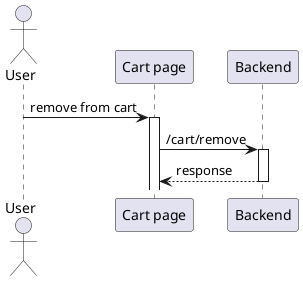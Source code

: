 @startuml template
'autonumber 1.1.1

actor User as u

' Box "front end"
participant "Cart page" as cart
' end box

participant "Backend" as be

u -> cart++ : remove from cart
cart -> be++ : /cart/remove
return response

@enduml